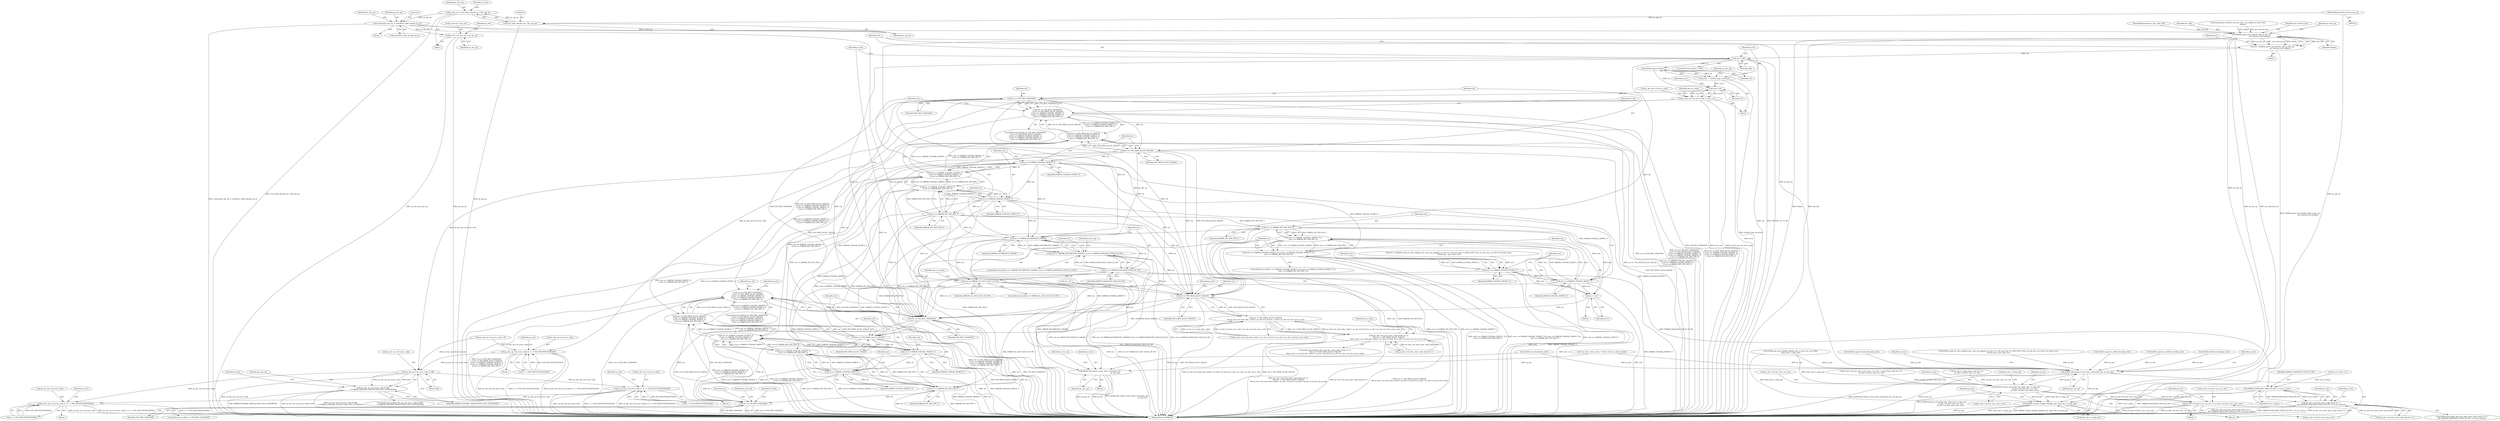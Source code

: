digraph "0_Android_33ef7de9ddc8ea7eb9cbc440d1cf89957a0c267b@API" {
"1000228" [label="(Call,memset(ps_dec_op, 0, sizeof(ivd_video_decode_op_t)))"];
"1000216" [label="(Call,ps_dec_op = (ivd_video_decode_op_t *)pv_api_op)"];
"1000218" [label="(Call,(ivd_video_decode_op_t *)pv_api_op)"];
"1000151" [label="(MethodParameterIn,void *pv_api_op)"];
"1000238" [label="(Call,ps_dec->pv_dec_out = ps_dec_op)"];
"1001256" [label="(Call,ih264d_fill_output_struct_from_context(ps_dec,\n                                                           ps_dec_op))"];
"1001297" [label="(Call,ih264d_parse_nal_unit(dec_hdl, ps_dec_op,\n                              pu1_bitstrm_buf, buflen))"];
"1001295" [label="(Call,ret = ih264d_parse_nal_unit(dec_hdl, ps_dec_op,\n                              pu1_bitstrm_buf, buflen))"];
"1001303" [label="(Call,ret != OK)"];
"1001310" [label="(Call,ih264d_map_error(ret))"];
"1001308" [label="(Call,error =  ih264d_map_error(ret))"];
"1001316" [label="(Call,error | ret)"];
"1001312" [label="(Call,ps_dec_op->u4_error_code = error | ret)"];
"1001242" [label="(Call,ps_dec_op->u4_error_code |= 1 << IVD_INSUFFICIENTDATA)"];
"1001749" [label="(Call,ps_dec_op->u4_error_code & 0xff)"];
"1001748" [label="(Call,(ps_dec_op->u4_error_code & 0xff)\n != ERROR_DYNAMIC_RESOLUTION_NOT_SUPPORTED)"];
"1001781" [label="(Call,ps_dec_op->u4_error_code |= (1 << IVD_INSUFFICIENTDATA))"];
"1001801" [label="(Call,ps_dec_op->u4_error_code |= (1 << IVD_INSUFFICIENTDATA))"];
"1001324" [label="(Call,ret == IVD_RES_CHANGED)"];
"1001323" [label="(Call,(ret == IVD_RES_CHANGED)\n || (ret == IVD_MEM_ALLOC_FAILED)\n || (ret == ERROR_UNAVAIL_PICBUF_T)\n || (ret == ERROR_UNAVAIL_MVBUF_T)\n || (ret == ERROR_INV_SPS_PPS_T))"];
"1001592" [label="(Call,(ret == IVD_RES_CHANGED)\n || (ret == IVD_MEM_ALLOC_FAILED)\n || (ret == ERROR_UNAVAIL_PICBUF_T)\n || (ret == ERROR_UNAVAIL_MVBUF_T)\n || (ret == ERROR_INV_SPS_PPS_T))"];
"1001328" [label="(Call,ret == IVD_MEM_ALLOC_FAILED)"];
"1001327" [label="(Call,(ret == IVD_MEM_ALLOC_FAILED)\n || (ret == ERROR_UNAVAIL_PICBUF_T)\n || (ret == ERROR_UNAVAIL_MVBUF_T)\n || (ret == ERROR_INV_SPS_PPS_T))"];
"1001596" [label="(Call,(ret == IVD_MEM_ALLOC_FAILED)\n || (ret == ERROR_UNAVAIL_PICBUF_T)\n || (ret == ERROR_UNAVAIL_MVBUF_T)\n || (ret == ERROR_INV_SPS_PPS_T))"];
"1001332" [label="(Call,ret == ERROR_UNAVAIL_PICBUF_T)"];
"1001331" [label="(Call,(ret == ERROR_UNAVAIL_PICBUF_T)\n || (ret == ERROR_UNAVAIL_MVBUF_T)\n || (ret == ERROR_INV_SPS_PPS_T))"];
"1001600" [label="(Call,(ret == ERROR_UNAVAIL_PICBUF_T)\n || (ret == ERROR_UNAVAIL_MVBUF_T)\n || (ret == ERROR_INV_SPS_PPS_T))"];
"1001336" [label="(Call,ret == ERROR_UNAVAIL_MVBUF_T)"];
"1001335" [label="(Call,(ret == ERROR_UNAVAIL_MVBUF_T)\n || (ret == ERROR_INV_SPS_PPS_T))"];
"1001604" [label="(Call,(ret == ERROR_UNAVAIL_MVBUF_T)\n || (ret == ERROR_INV_SPS_PPS_T))"];
"1001339" [label="(Call,ret == ERROR_INV_SPS_PPS_T)"];
"1001351" [label="(Call,ret == ERROR_INCOMPLETE_FRAME)"];
"1001350" [label="(Call,(ret == ERROR_INCOMPLETE_FRAME) || (ret == ERROR_DANGLING_FIELD_IN_PIC))"];
"1001354" [label="(Call,ret == ERROR_DANGLING_FIELD_IN_PIC)"];
"1001368" [label="(Call,ret == ERROR_IN_LAST_SLICE_OF_PIC)"];
"1001483" [label="(Call,ret != IVD_MEM_ALLOC_FAILED)"];
"1001482" [label="(Call,(ret != IVD_MEM_ALLOC_FAILED)\n && ps_dec->u2_total_mbs_coded < ps_dec->u2_frm_ht_in_mbs * ps_dec->u2_frm_wd_in_mbs)"];
"1001476" [label="(Call,(ps_dec->u4_slice_start_code_found == 1)\n && (ret != IVD_MEM_ALLOC_FAILED)\n && ps_dec->u2_total_mbs_coded < ps_dec->u2_frm_ht_in_mbs * ps_dec->u2_frm_wd_in_mbs)"];
"1001593" [label="(Call,ret == IVD_RES_CHANGED)"];
"1001597" [label="(Call,ret == IVD_MEM_ALLOC_FAILED)"];
"1001601" [label="(Call,ret == ERROR_UNAVAIL_PICBUF_T)"];
"1001605" [label="(Call,ret == ERROR_UNAVAIL_MVBUF_T)"];
"1001608" [label="(Call,ret == ERROR_INV_SPS_PPS_T)"];
"1001624" [label="(Call,ret == IVD_RES_CHANGED)"];
"1001854" [label="(Call,ERROR_DANGLING_FIELD_IN_PIC != i4_err_status)"];
"1001848" [label="(Call,(ps_dec->u4_slice_start_code_found == 1)\n && (ERROR_DANGLING_FIELD_IN_PIC != i4_err_status))"];
"1001584" [label="(Call,ret1 == ERROR_INV_SPS_PPS_T)"];
"1001580" [label="(Call,(ret1 == ERROR_UNAVAIL_MVBUF_T) ||\n (ret1 == ERROR_INV_SPS_PPS_T))"];
"1001576" [label="(Call,(ret1 == ERROR_UNAVAIL_PICBUF_T) || (ret1 == ERROR_UNAVAIL_MVBUF_T) ||\n (ret1 == ERROR_INV_SPS_PPS_T))"];
"1001588" [label="(Call,ret = ret1)"];
"1001581" [label="(Call,ret1 == ERROR_UNAVAIL_MVBUF_T)"];
"1001577" [label="(Call,ret1 == ERROR_UNAVAIL_PICBUF_T)"];
"1002069" [label="(Call,ih264d_fill_output_struct_from_context(ps_dec, ps_dec_op))"];
"1002100" [label="(Call,ih264d_format_convert(ps_dec, &(ps_dec->s_disp_op),\n                                  ps_dec->u4_fmt_conv_cur_row,\n                                  ps_dec->u4_fmt_conv_num_rows))"];
"1002112" [label="(Call,ps_dec->u4_fmt_conv_cur_row += ps_dec->u4_fmt_conv_num_rows)"];
"1002119" [label="(Call,ih264d_release_display_field(ps_dec, &(ps_dec->s_disp_op)))"];
"1001482" [label="(Call,(ret != IVD_MEM_ALLOC_FAILED)\n && ps_dec->u2_total_mbs_coded < ps_dec->u2_frm_ht_in_mbs * ps_dec->u2_frm_wd_in_mbs)"];
"1001488" [label="(Identifier,ps_dec)"];
"1001236" [label="(Block,)"];
"1001735" [label="(Call,ih264d_signal_decode_thread(ps_dec))"];
"1001602" [label="(Identifier,ret)"];
"1002075" [label="(Identifier,ps_dec)"];
"1000217" [label="(Identifier,ps_dec_op)"];
"1000149" [label="(MethodParameterIn,iv_obj_t *dec_hdl)"];
"1002087" [label="(Call,ps_dec->u4_fmt_conv_num_rows = ps_dec->s_disp_frame_info.u4_y_ht\n - ps_dec->u4_fmt_conv_cur_row)"];
"1002101" [label="(Identifier,ps_dec)"];
"1001626" [label="(Identifier,IVD_RES_CHANGED)"];
"1001579" [label="(Identifier,ERROR_UNAVAIL_PICBUF_T)"];
"1002189" [label="(MethodReturn,WORD32)"];
"1001483" [label="(Call,ret != IVD_MEM_ALLOC_FAILED)"];
"1001559" [label="(Call,ih264d_mark_err_slice_skip(ps_dec, num_mb_skipped, ps_dec->u1_nal_unit_type == IDR_SLICE_NAL, ps_dec->ps_cur_slice->u2_frame_num,\n &temp_poc, prev_slice_err))"];
"1001504" [label="(Identifier,ht_in_mbs)"];
"1001312" [label="(Call,ps_dec_op->u4_error_code = error | ret)"];
"1001584" [label="(Call,ret1 == ERROR_INV_SPS_PPS_T)"];
"1000228" [label="(Call,memset(ps_dec_op, 0, sizeof(ivd_video_decode_op_t)))"];
"1001331" [label="(Call,(ret == ERROR_UNAVAIL_PICBUF_T)\n || (ret == ERROR_UNAVAIL_MVBUF_T)\n || (ret == ERROR_INV_SPS_PPS_T))"];
"1001594" [label="(Identifier,ret)"];
"1001258" [label="(Identifier,ps_dec_op)"];
"1001326" [label="(Identifier,IVD_RES_CHANGED)"];
"1001353" [label="(Identifier,ERROR_INCOMPLETE_FRAME)"];
"1000154" [label="(Call,* ps_dec = (dec_struct_t *)(dec_hdl->pv_codec_handle))"];
"1000151" [label="(MethodParameterIn,void *pv_api_op)"];
"1001785" [label="(Call,1 << IVD_INSUFFICIENTDATA)"];
"1001578" [label="(Identifier,ret1)"];
"1001302" [label="(ControlStructure,if(ret != OK))"];
"1001313" [label="(Call,ps_dec_op->u4_error_code)"];
"1001596" [label="(Call,(ret == IVD_MEM_ALLOC_FAILED)\n || (ret == ERROR_UNAVAIL_PICBUF_T)\n || (ret == ERROR_UNAVAIL_MVBUF_T)\n || (ret == ERROR_INV_SPS_PPS_T))"];
"1001748" [label="(Call,(ps_dec_op->u4_error_code & 0xff)\n != ERROR_DYNAMIC_RESOLUTION_NOT_SUPPORTED)"];
"1002023" [label="(Identifier,ps_dec)"];
"1000897" [label="(Call,ih264d_init_decoder(ps_dec))"];
"1001324" [label="(Call,ret == IVD_RES_CHANGED)"];
"1001597" [label="(Call,ret == IVD_MEM_ALLOC_FAILED)"];
"1001585" [label="(Identifier,ret1)"];
"1001333" [label="(Identifier,ret)"];
"1001856" [label="(Identifier,i4_err_status)"];
"1001744" [label="(Call,ih264d_signal_bs_deblk_thread(ps_dec))"];
"1001792" [label="(Identifier,ps_dec)"];
"1001296" [label="(Identifier,ret)"];
"1001754" [label="(Identifier,ERROR_DYNAMIC_RESOLUTION_NOT_SUPPORTED)"];
"1001261" [label="(Identifier,ps_dec_op)"];
"1001322" [label="(ControlStructure,if((ret == IVD_RES_CHANGED)\n || (ret == IVD_MEM_ALLOC_FAILED)\n || (ret == ERROR_UNAVAIL_PICBUF_T)\n || (ret == ERROR_UNAVAIL_MVBUF_T)\n || (ret == ERROR_INV_SPS_PPS_T)))"];
"1001599" [label="(Identifier,IVD_MEM_ALLOC_FAILED)"];
"1001609" [label="(Identifier,ret)"];
"1001338" [label="(Identifier,ERROR_UNAVAIL_MVBUF_T)"];
"1002091" [label="(Call,ps_dec->s_disp_frame_info.u4_y_ht\n - ps_dec->u4_fmt_conv_cur_row)"];
"1001861" [label="(Identifier,ps_dec)"];
"1001255" [label="(Block,)"];
"1001577" [label="(Call,ret1 == ERROR_UNAVAIL_PICBUF_T)"];
"1002109" [label="(Call,ps_dec->u4_fmt_conv_num_rows)"];
"1002100" [label="(Call,ih264d_format_convert(ps_dec, &(ps_dec->s_disp_op),\n                                  ps_dec->u4_fmt_conv_cur_row,\n                                  ps_dec->u4_fmt_conv_num_rows))"];
"1001325" [label="(Identifier,ret)"];
"1001849" [label="(Call,ps_dec->u4_slice_start_code_found == 1)"];
"1001604" [label="(Call,(ret == ERROR_UNAVAIL_MVBUF_T)\n || (ret == ERROR_INV_SPS_PPS_T))"];
"1001373" [label="(Identifier,api_ret_value)"];
"1002069" [label="(Call,ih264d_fill_output_struct_from_context(ps_dec, ps_dec_op))"];
"1000238" [label="(Call,ps_dec->pv_dec_out = ps_dec_op)"];
"1001575" [label="(ControlStructure,if((ret1 == ERROR_UNAVAIL_PICBUF_T) || (ret1 == ERROR_UNAVAIL_MVBUF_T) ||\n (ret1 == ERROR_INV_SPS_PPS_T)))"];
"1002106" [label="(Call,ps_dec->u4_fmt_conv_cur_row)"];
"1002041" [label="(Call,ih264d_get_next_display_field(ps_dec, ps_dec->ps_out_buffer,\n &(ps_dec->s_disp_op)))"];
"1001301" [label="(Identifier,buflen)"];
"1001781" [label="(Call,ps_dec_op->u4_error_code |= (1 << IVD_INSUFFICIENTDATA))"];
"1000239" [label="(Call,ps_dec->pv_dec_out)"];
"1002071" [label="(Identifier,ps_dec_op)"];
"1001308" [label="(Call,error =  ih264d_map_error(ret))"];
"1001780" [label="(Block,)"];
"1001368" [label="(Call,ret == ERROR_IN_LAST_SLICE_OF_PIC)"];
"1001606" [label="(Identifier,ret)"];
"1000216" [label="(Call,ps_dec_op = (ivd_video_decode_op_t *)pv_api_op)"];
"1001340" [label="(Identifier,ret)"];
"1001298" [label="(Identifier,dec_hdl)"];
"1001624" [label="(Call,ret == IVD_RES_CHANGED)"];
"1001855" [label="(Identifier,ERROR_DANGLING_FIELD_IN_PIC)"];
"1000224" [label="(Identifier,u4_size)"];
"1001243" [label="(Call,ps_dec_op->u4_error_code)"];
"1001360" [label="(Identifier,ps_dec_op)"];
"1001314" [label="(Identifier,ps_dec_op)"];
"1001256" [label="(Call,ih264d_fill_output_struct_from_context(ps_dec,\n                                                           ps_dec_op))"];
"1001475" [label="(ControlStructure,if((ps_dec->u4_slice_start_code_found == 1)\n && (ret != IVD_MEM_ALLOC_FAILED)\n && ps_dec->u2_total_mbs_coded < ps_dec->u2_frm_ht_in_mbs * ps_dec->u2_frm_wd_in_mbs))"];
"1001323" [label="(Call,(ret == IVD_RES_CHANGED)\n || (ret == IVD_MEM_ALLOC_FAILED)\n || (ret == ERROR_UNAVAIL_PICBUF_T)\n || (ret == ERROR_UNAVAIL_MVBUF_T)\n || (ret == ERROR_INV_SPS_PPS_T))"];
"1001352" [label="(Identifier,ret)"];
"1001242" [label="(Call,ps_dec_op->u4_error_code |= 1 << IVD_INSUFFICIENTDATA)"];
"1001345" [label="(Identifier,ps_dec)"];
"1001354" [label="(Call,ret == ERROR_DANGLING_FIELD_IN_PIC)"];
"1001328" [label="(Call,ret == IVD_MEM_ALLOC_FAILED)"];
"1001208" [label="(Call,memcpy(pu1_bitstrm_buf, pu1_buf + u4_length_of_start_code,\n                   buflen))"];
"1000477" [label="(Call,ps_dec_op->u4_error_code = 0)"];
"1001747" [label="(ControlStructure,if((ps_dec_op->u4_error_code & 0xff)\n != ERROR_DYNAMIC_RESOLUTION_NOT_SUPPORTED))"];
"1001854" [label="(Call,ERROR_DANGLING_FIELD_IN_PIC != i4_err_status)"];
"1001623" [label="(ControlStructure,if(ret == IVD_RES_CHANGED))"];
"1001310" [label="(Call,ih264d_map_error(ret))"];
"1001753" [label="(Literal,0xff)"];
"1001334" [label="(Identifier,ERROR_UNAVAIL_PICBUF_T)"];
"1000242" [label="(Identifier,ps_dec_op)"];
"1001316" [label="(Call,error | ret)"];
"1002029" [label="(Block,)"];
"1002027" [label="(Call,ih264d_signal_bs_deblk_thread(ps_dec))"];
"1000230" [label="(Literal,0)"];
"1001335" [label="(Call,(ret == ERROR_UNAVAIL_MVBUF_T)\n || (ret == ERROR_INV_SPS_PPS_T))"];
"1001350" [label="(Call,(ret == ERROR_INCOMPLETE_FRAME) || (ret == ERROR_DANGLING_FIELD_IN_PIC))"];
"1001303" [label="(Call,ret != OK)"];
"1001297" [label="(Call,ih264d_parse_nal_unit(dec_hdl, ps_dec_op,\n                              pu1_bitstrm_buf, buflen))"];
"1001300" [label="(Identifier,pu1_bitstrm_buf)"];
"1000246" [label="(Identifier,ps_dec)"];
"1001847" [label="(ControlStructure,if((ps_dec->u4_slice_start_code_found == 1)\n && (ERROR_DANGLING_FIELD_IN_PIC != i4_err_status)))"];
"1001600" [label="(Call,(ret == ERROR_UNAVAIL_PICBUF_T)\n || (ret == ERROR_UNAVAIL_MVBUF_T)\n || (ret == ERROR_INV_SPS_PPS_T))"];
"1001370" [label="(Identifier,ERROR_IN_LAST_SLICE_OF_PIC)"];
"1001610" [label="(Identifier,ERROR_INV_SPS_PPS_T)"];
"1001625" [label="(Identifier,ret)"];
"1001605" [label="(Call,ret == ERROR_UNAVAIL_MVBUF_T)"];
"1001607" [label="(Identifier,ERROR_UNAVAIL_MVBUF_T)"];
"1001782" [label="(Call,ps_dec_op->u4_error_code)"];
"1002119" [label="(Call,ih264d_release_display_field(ps_dec, &(ps_dec->s_disp_op)))"];
"1002116" [label="(Call,ps_dec->u4_fmt_conv_num_rows)"];
"1001630" [label="(Identifier,ps_dec_op)"];
"1000218" [label="(Call,(ivd_video_decode_op_t *)pv_api_op)"];
"1001805" [label="(Call,1 << IVD_INSUFFICIENTDATA)"];
"1001329" [label="(Identifier,ret)"];
"1001591" [label="(ControlStructure,if((ret == IVD_RES_CHANGED)\n || (ret == IVD_MEM_ALLOC_FAILED)\n || (ret == ERROR_UNAVAIL_PICBUF_T)\n || (ret == ERROR_UNAVAIL_MVBUF_T)\n || (ret == ERROR_INV_SPS_PPS_T)))"];
"1000189" [label="(Call,ret = 0)"];
"1001777" [label="(Identifier,ps_dec)"];
"1001476" [label="(Call,(ps_dec->u4_slice_start_code_found == 1)\n && (ret != IVD_MEM_ALLOC_FAILED)\n && ps_dec->u2_total_mbs_coded < ps_dec->u2_frm_ht_in_mbs * ps_dec->u2_frm_wd_in_mbs)"];
"1001356" [label="(Identifier,ERROR_DANGLING_FIELD_IN_PIC)"];
"1001367" [label="(ControlStructure,if(ret == ERROR_IN_LAST_SLICE_OF_PIC))"];
"1001318" [label="(Identifier,ret)"];
"1001802" [label="(Call,ps_dec_op->u4_error_code)"];
"1000221" [label="(Block,)"];
"1001580" [label="(Call,(ret1 == ERROR_UNAVAIL_MVBUF_T) ||\n (ret1 == ERROR_INV_SPS_PPS_T))"];
"1001583" [label="(Identifier,ERROR_UNAVAIL_MVBUF_T)"];
"1001378" [label="(Identifier,ps_dec)"];
"1001608" [label="(Call,ret == ERROR_INV_SPS_PPS_T)"];
"1001593" [label="(Call,ret == IVD_RES_CHANGED)"];
"1000162" [label="(Call,i4_err_status = 0)"];
"1001306" [label="(Block,)"];
"1000231" [label="(Call,sizeof(ivd_video_decode_op_t))"];
"1001330" [label="(Identifier,IVD_MEM_ALLOC_FAILED)"];
"1001595" [label="(Identifier,IVD_RES_CHANGED)"];
"1001603" [label="(Identifier,ERROR_UNAVAIL_PICBUF_T)"];
"1001588" [label="(Call,ret = ret1)"];
"1001905" [label="(Call,ih264d_deblock_display(ps_dec))"];
"1001637" [label="(Identifier,ps_dec)"];
"1002121" [label="(Call,&(ps_dec->s_disp_op))"];
"1001339" [label="(Call,ret == ERROR_INV_SPS_PPS_T)"];
"1001582" [label="(Identifier,ret1)"];
"1001309" [label="(Identifier,error)"];
"1001810" [label="(Identifier,ps_dec)"];
"1001557" [label="(Call,ret1 = ih264d_mark_err_slice_skip(ps_dec, num_mb_skipped, ps_dec->u1_nal_unit_type == IDR_SLICE_NAL, ps_dec->ps_cur_slice->u2_frame_num,\n &temp_poc, prev_slice_err))"];
"1000235" [label="(Identifier,ps_dec_op)"];
"1001486" [label="(Call,ps_dec->u2_total_mbs_coded < ps_dec->u2_frm_ht_in_mbs * ps_dec->u2_frm_wd_in_mbs)"];
"1001351" [label="(Call,ret == ERROR_INCOMPLETE_FRAME)"];
"1001477" [label="(Call,ps_dec->u4_slice_start_code_found == 1)"];
"1000229" [label="(Identifier,ps_dec_op)"];
"1001252" [label="(Identifier,ps_dec)"];
"1001586" [label="(Identifier,ERROR_INV_SPS_PPS_T)"];
"1002129" [label="(Identifier,ps_dec)"];
"1001337" [label="(Identifier,ret)"];
"1001332" [label="(Call,ret == ERROR_UNAVAIL_PICBUF_T)"];
"1001801" [label="(Call,ps_dec_op->u4_error_code |= (1 << IVD_INSUFFICIENTDATA))"];
"1000977" [label="(Block,)"];
"1001311" [label="(Identifier,ret)"];
"1001634" [label="(Identifier,IV_FAIL)"];
"1001581" [label="(Call,ret1 == ERROR_UNAVAIL_MVBUF_T)"];
"1001327" [label="(Call,(ret == IVD_MEM_ALLOC_FAILED)\n || (ret == ERROR_UNAVAIL_PICBUF_T)\n || (ret == ERROR_UNAVAIL_MVBUF_T)\n || (ret == ERROR_INV_SPS_PPS_T))"];
"1001598" [label="(Identifier,ret)"];
"1001304" [label="(Identifier,ret)"];
"1001484" [label="(Identifier,ret)"];
"1001320" [label="(Identifier,api_ret_value)"];
"1001246" [label="(Call,1 << IVD_INSUFFICIENTDATA)"];
"1000220" [label="(Identifier,pv_api_op)"];
"1001590" [label="(Identifier,ret1)"];
"1001355" [label="(Identifier,ret)"];
"1000152" [label="(Block,)"];
"1001613" [label="(Identifier,ps_dec)"];
"1001349" [label="(ControlStructure,if((ret == ERROR_INCOMPLETE_FRAME) || (ret == ERROR_DANGLING_FIELD_IN_PIC)))"];
"1001299" [label="(Identifier,ps_dec_op)"];
"1001369" [label="(Identifier,ret)"];
"1001485" [label="(Identifier,IVD_MEM_ALLOC_FAILED)"];
"1002120" [label="(Identifier,ps_dec)"];
"1001589" [label="(Identifier,ret)"];
"1001587" [label="(Block,)"];
"1001341" [label="(Identifier,ERROR_INV_SPS_PPS_T)"];
"1002102" [label="(Call,&(ps_dec->s_disp_op))"];
"1001317" [label="(Identifier,error)"];
"1001336" [label="(Call,ret == ERROR_UNAVAIL_MVBUF_T)"];
"1002070" [label="(Identifier,ps_dec)"];
"1001800" [label="(Block,)"];
"1001749" [label="(Call,ps_dec_op->u4_error_code & 0xff)"];
"1001601" [label="(Call,ret == ERROR_UNAVAIL_PICBUF_T)"];
"1001576" [label="(Call,(ret1 == ERROR_UNAVAIL_PICBUF_T) || (ret1 == ERROR_UNAVAIL_MVBUF_T) ||\n (ret1 == ERROR_INV_SPS_PPS_T))"];
"1002086" [label="(Block,)"];
"1001758" [label="(Identifier,ps_dec_op)"];
"1002113" [label="(Call,ps_dec->u4_fmt_conv_cur_row)"];
"1001295" [label="(Call,ret = ih264d_parse_nal_unit(dec_hdl, ps_dec_op,\n                              pu1_bitstrm_buf, buflen))"];
"1001750" [label="(Call,ps_dec_op->u4_error_code)"];
"1002112" [label="(Call,ps_dec->u4_fmt_conv_cur_row += ps_dec->u4_fmt_conv_num_rows)"];
"1001848" [label="(Call,(ps_dec->u4_slice_start_code_found == 1)\n && (ERROR_DANGLING_FIELD_IN_PIC != i4_err_status))"];
"1001592" [label="(Call,(ret == IVD_RES_CHANGED)\n || (ret == IVD_MEM_ALLOC_FAILED)\n || (ret == ERROR_UNAVAIL_PICBUF_T)\n || (ret == ERROR_UNAVAIL_MVBUF_T)\n || (ret == ERROR_INV_SPS_PPS_T))"];
"1001257" [label="(Identifier,ps_dec)"];
"1001305" [label="(Identifier,OK)"];
"1002114" [label="(Identifier,ps_dec)"];
"1000228" -> "1000221"  [label="AST: "];
"1000228" -> "1000231"  [label="CFG: "];
"1000229" -> "1000228"  [label="AST: "];
"1000230" -> "1000228"  [label="AST: "];
"1000231" -> "1000228"  [label="AST: "];
"1000235" -> "1000228"  [label="CFG: "];
"1000228" -> "1002189"  [label="DDG: memset(ps_dec_op, 0, sizeof(ivd_video_decode_op_t))"];
"1000216" -> "1000228"  [label="DDG: ps_dec_op"];
"1000228" -> "1000238"  [label="DDG: ps_dec_op"];
"1000228" -> "1001256"  [label="DDG: ps_dec_op"];
"1000228" -> "1001297"  [label="DDG: ps_dec_op"];
"1000228" -> "1002069"  [label="DDG: ps_dec_op"];
"1000216" -> "1000152"  [label="AST: "];
"1000216" -> "1000218"  [label="CFG: "];
"1000217" -> "1000216"  [label="AST: "];
"1000218" -> "1000216"  [label="AST: "];
"1000224" -> "1000216"  [label="CFG: "];
"1000216" -> "1002189"  [label="DDG: (ivd_video_decode_op_t *)pv_api_op"];
"1000218" -> "1000216"  [label="DDG: pv_api_op"];
"1000218" -> "1000220"  [label="CFG: "];
"1000219" -> "1000218"  [label="AST: "];
"1000220" -> "1000218"  [label="AST: "];
"1000218" -> "1002189"  [label="DDG: pv_api_op"];
"1000151" -> "1000218"  [label="DDG: pv_api_op"];
"1000151" -> "1000148"  [label="AST: "];
"1000151" -> "1002189"  [label="DDG: pv_api_op"];
"1000238" -> "1000152"  [label="AST: "];
"1000238" -> "1000242"  [label="CFG: "];
"1000239" -> "1000238"  [label="AST: "];
"1000242" -> "1000238"  [label="AST: "];
"1000246" -> "1000238"  [label="CFG: "];
"1000238" -> "1002189"  [label="DDG: ps_dec->pv_dec_out"];
"1000238" -> "1002189"  [label="DDG: ps_dec_op"];
"1001256" -> "1001255"  [label="AST: "];
"1001256" -> "1001258"  [label="CFG: "];
"1001257" -> "1001256"  [label="AST: "];
"1001258" -> "1001256"  [label="AST: "];
"1001261" -> "1001256"  [label="CFG: "];
"1001256" -> "1002189"  [label="DDG: ps_dec_op"];
"1001256" -> "1002189"  [label="DDG: ps_dec"];
"1001256" -> "1002189"  [label="DDG: ih264d_fill_output_struct_from_context(ps_dec,\n                                                           ps_dec_op)"];
"1000154" -> "1001256"  [label="DDG: ps_dec"];
"1000897" -> "1001256"  [label="DDG: ps_dec"];
"1001297" -> "1001256"  [label="DDG: ps_dec_op"];
"1001297" -> "1001295"  [label="AST: "];
"1001297" -> "1001301"  [label="CFG: "];
"1001298" -> "1001297"  [label="AST: "];
"1001299" -> "1001297"  [label="AST: "];
"1001300" -> "1001297"  [label="AST: "];
"1001301" -> "1001297"  [label="AST: "];
"1001295" -> "1001297"  [label="CFG: "];
"1001297" -> "1002189"  [label="DDG: ps_dec_op"];
"1001297" -> "1002189"  [label="DDG: pu1_bitstrm_buf"];
"1001297" -> "1002189"  [label="DDG: buflen"];
"1001297" -> "1002189"  [label="DDG: dec_hdl"];
"1001297" -> "1001295"  [label="DDG: dec_hdl"];
"1001297" -> "1001295"  [label="DDG: ps_dec_op"];
"1001297" -> "1001295"  [label="DDG: pu1_bitstrm_buf"];
"1001297" -> "1001295"  [label="DDG: buflen"];
"1000149" -> "1001297"  [label="DDG: dec_hdl"];
"1001208" -> "1001297"  [label="DDG: pu1_bitstrm_buf"];
"1001208" -> "1001297"  [label="DDG: buflen"];
"1001297" -> "1002069"  [label="DDG: ps_dec_op"];
"1001295" -> "1000977"  [label="AST: "];
"1001296" -> "1001295"  [label="AST: "];
"1001304" -> "1001295"  [label="CFG: "];
"1001295" -> "1002189"  [label="DDG: ih264d_parse_nal_unit(dec_hdl, ps_dec_op,\n                              pu1_bitstrm_buf, buflen)"];
"1001295" -> "1001303"  [label="DDG: ret"];
"1001303" -> "1001302"  [label="AST: "];
"1001303" -> "1001305"  [label="CFG: "];
"1001304" -> "1001303"  [label="AST: "];
"1001305" -> "1001303"  [label="AST: "];
"1001309" -> "1001303"  [label="CFG: "];
"1001378" -> "1001303"  [label="CFG: "];
"1001303" -> "1002189"  [label="DDG: ret"];
"1001303" -> "1002189"  [label="DDG: OK"];
"1001303" -> "1002189"  [label="DDG: ret != OK"];
"1001303" -> "1001310"  [label="DDG: ret"];
"1001303" -> "1001483"  [label="DDG: ret"];
"1001303" -> "1001593"  [label="DDG: ret"];
"1001310" -> "1001308"  [label="AST: "];
"1001310" -> "1001311"  [label="CFG: "];
"1001311" -> "1001310"  [label="AST: "];
"1001308" -> "1001310"  [label="CFG: "];
"1001310" -> "1001308"  [label="DDG: ret"];
"1001310" -> "1001316"  [label="DDG: ret"];
"1001308" -> "1001306"  [label="AST: "];
"1001309" -> "1001308"  [label="AST: "];
"1001314" -> "1001308"  [label="CFG: "];
"1001308" -> "1002189"  [label="DDG: ih264d_map_error(ret)"];
"1001308" -> "1001316"  [label="DDG: error"];
"1001316" -> "1001312"  [label="AST: "];
"1001316" -> "1001318"  [label="CFG: "];
"1001317" -> "1001316"  [label="AST: "];
"1001318" -> "1001316"  [label="AST: "];
"1001312" -> "1001316"  [label="CFG: "];
"1001316" -> "1002189"  [label="DDG: error"];
"1001316" -> "1001312"  [label="DDG: error"];
"1001316" -> "1001312"  [label="DDG: ret"];
"1001316" -> "1001324"  [label="DDG: ret"];
"1001312" -> "1001306"  [label="AST: "];
"1001313" -> "1001312"  [label="AST: "];
"1001320" -> "1001312"  [label="CFG: "];
"1001312" -> "1002189"  [label="DDG: ps_dec_op->u4_error_code"];
"1001312" -> "1002189"  [label="DDG: error | ret"];
"1001312" -> "1001242"  [label="DDG: ps_dec_op->u4_error_code"];
"1001312" -> "1001749"  [label="DDG: ps_dec_op->u4_error_code"];
"1001242" -> "1001236"  [label="AST: "];
"1001242" -> "1001246"  [label="CFG: "];
"1001243" -> "1001242"  [label="AST: "];
"1001246" -> "1001242"  [label="AST: "];
"1001252" -> "1001242"  [label="CFG: "];
"1001242" -> "1002189"  [label="DDG: ps_dec_op->u4_error_code"];
"1001242" -> "1002189"  [label="DDG: 1 << IVD_INSUFFICIENTDATA"];
"1001242" -> "1002189"  [label="DDG: ps_dec_op->u4_error_code |= 1 << IVD_INSUFFICIENTDATA"];
"1000477" -> "1001242"  [label="DDG: ps_dec_op->u4_error_code"];
"1001246" -> "1001242"  [label="DDG: 1"];
"1001246" -> "1001242"  [label="DDG: IVD_INSUFFICIENTDATA"];
"1001242" -> "1001749"  [label="DDG: ps_dec_op->u4_error_code"];
"1001749" -> "1001748"  [label="AST: "];
"1001749" -> "1001753"  [label="CFG: "];
"1001750" -> "1001749"  [label="AST: "];
"1001753" -> "1001749"  [label="AST: "];
"1001754" -> "1001749"  [label="CFG: "];
"1001749" -> "1002189"  [label="DDG: ps_dec_op->u4_error_code"];
"1001749" -> "1001748"  [label="DDG: ps_dec_op->u4_error_code"];
"1001749" -> "1001748"  [label="DDG: 0xff"];
"1000477" -> "1001749"  [label="DDG: ps_dec_op->u4_error_code"];
"1001749" -> "1001781"  [label="DDG: ps_dec_op->u4_error_code"];
"1001749" -> "1001801"  [label="DDG: ps_dec_op->u4_error_code"];
"1001748" -> "1001747"  [label="AST: "];
"1001748" -> "1001754"  [label="CFG: "];
"1001754" -> "1001748"  [label="AST: "];
"1001758" -> "1001748"  [label="CFG: "];
"1001777" -> "1001748"  [label="CFG: "];
"1001748" -> "1002189"  [label="DDG: (ps_dec_op->u4_error_code & 0xff)\n != ERROR_DYNAMIC_RESOLUTION_NOT_SUPPORTED"];
"1001748" -> "1002189"  [label="DDG: ERROR_DYNAMIC_RESOLUTION_NOT_SUPPORTED"];
"1001748" -> "1002189"  [label="DDG: ps_dec_op->u4_error_code & 0xff"];
"1001781" -> "1001780"  [label="AST: "];
"1001781" -> "1001785"  [label="CFG: "];
"1001782" -> "1001781"  [label="AST: "];
"1001785" -> "1001781"  [label="AST: "];
"1001792" -> "1001781"  [label="CFG: "];
"1001781" -> "1002189"  [label="DDG: ps_dec_op->u4_error_code"];
"1001781" -> "1002189"  [label="DDG: 1 << IVD_INSUFFICIENTDATA"];
"1001781" -> "1002189"  [label="DDG: ps_dec_op->u4_error_code |= (1 << IVD_INSUFFICIENTDATA)"];
"1001785" -> "1001781"  [label="DDG: 1"];
"1001785" -> "1001781"  [label="DDG: IVD_INSUFFICIENTDATA"];
"1001781" -> "1001801"  [label="DDG: ps_dec_op->u4_error_code"];
"1001801" -> "1001800"  [label="AST: "];
"1001801" -> "1001805"  [label="CFG: "];
"1001802" -> "1001801"  [label="AST: "];
"1001805" -> "1001801"  [label="AST: "];
"1001810" -> "1001801"  [label="CFG: "];
"1001801" -> "1002189"  [label="DDG: ps_dec_op->u4_error_code |= (1 << IVD_INSUFFICIENTDATA)"];
"1001801" -> "1002189"  [label="DDG: 1 << IVD_INSUFFICIENTDATA"];
"1001801" -> "1002189"  [label="DDG: ps_dec_op->u4_error_code"];
"1001805" -> "1001801"  [label="DDG: 1"];
"1001805" -> "1001801"  [label="DDG: IVD_INSUFFICIENTDATA"];
"1001324" -> "1001323"  [label="AST: "];
"1001324" -> "1001326"  [label="CFG: "];
"1001325" -> "1001324"  [label="AST: "];
"1001326" -> "1001324"  [label="AST: "];
"1001329" -> "1001324"  [label="CFG: "];
"1001323" -> "1001324"  [label="CFG: "];
"1001324" -> "1002189"  [label="DDG: IVD_RES_CHANGED"];
"1001324" -> "1001323"  [label="DDG: ret"];
"1001324" -> "1001323"  [label="DDG: IVD_RES_CHANGED"];
"1001324" -> "1001328"  [label="DDG: ret"];
"1001324" -> "1001351"  [label="DDG: ret"];
"1001324" -> "1001483"  [label="DDG: ret"];
"1001324" -> "1001593"  [label="DDG: ret"];
"1001324" -> "1001593"  [label="DDG: IVD_RES_CHANGED"];
"1001323" -> "1001322"  [label="AST: "];
"1001323" -> "1001327"  [label="CFG: "];
"1001327" -> "1001323"  [label="AST: "];
"1001345" -> "1001323"  [label="CFG: "];
"1001352" -> "1001323"  [label="CFG: "];
"1001323" -> "1002189"  [label="DDG: ret == IVD_RES_CHANGED"];
"1001323" -> "1002189"  [label="DDG: (ret == IVD_RES_CHANGED)\n || (ret == IVD_MEM_ALLOC_FAILED)\n || (ret == ERROR_UNAVAIL_PICBUF_T)\n || (ret == ERROR_UNAVAIL_MVBUF_T)\n || (ret == ERROR_INV_SPS_PPS_T)"];
"1001323" -> "1002189"  [label="DDG: (ret == IVD_MEM_ALLOC_FAILED)\n || (ret == ERROR_UNAVAIL_PICBUF_T)\n || (ret == ERROR_UNAVAIL_MVBUF_T)\n || (ret == ERROR_INV_SPS_PPS_T)"];
"1001327" -> "1001323"  [label="DDG: ret == IVD_MEM_ALLOC_FAILED"];
"1001327" -> "1001323"  [label="DDG: (ret == ERROR_UNAVAIL_PICBUF_T)\n || (ret == ERROR_UNAVAIL_MVBUF_T)\n || (ret == ERROR_INV_SPS_PPS_T)"];
"1001323" -> "1001592"  [label="DDG: (ret == IVD_MEM_ALLOC_FAILED)\n || (ret == ERROR_UNAVAIL_PICBUF_T)\n || (ret == ERROR_UNAVAIL_MVBUF_T)\n || (ret == ERROR_INV_SPS_PPS_T)"];
"1001592" -> "1001591"  [label="AST: "];
"1001592" -> "1001593"  [label="CFG: "];
"1001592" -> "1001596"  [label="CFG: "];
"1001593" -> "1001592"  [label="AST: "];
"1001596" -> "1001592"  [label="AST: "];
"1001613" -> "1001592"  [label="CFG: "];
"1001637" -> "1001592"  [label="CFG: "];
"1001592" -> "1002189"  [label="DDG: ret == IVD_RES_CHANGED"];
"1001592" -> "1002189"  [label="DDG: (ret == IVD_MEM_ALLOC_FAILED)\n || (ret == ERROR_UNAVAIL_PICBUF_T)\n || (ret == ERROR_UNAVAIL_MVBUF_T)\n || (ret == ERROR_INV_SPS_PPS_T)"];
"1001592" -> "1002189"  [label="DDG: (ret == IVD_RES_CHANGED)\n || (ret == IVD_MEM_ALLOC_FAILED)\n || (ret == ERROR_UNAVAIL_PICBUF_T)\n || (ret == ERROR_UNAVAIL_MVBUF_T)\n || (ret == ERROR_INV_SPS_PPS_T)"];
"1001593" -> "1001592"  [label="DDG: ret"];
"1001593" -> "1001592"  [label="DDG: IVD_RES_CHANGED"];
"1001596" -> "1001592"  [label="DDG: ret == IVD_MEM_ALLOC_FAILED"];
"1001596" -> "1001592"  [label="DDG: (ret == ERROR_UNAVAIL_PICBUF_T)\n || (ret == ERROR_UNAVAIL_MVBUF_T)\n || (ret == ERROR_INV_SPS_PPS_T)"];
"1001328" -> "1001327"  [label="AST: "];
"1001328" -> "1001330"  [label="CFG: "];
"1001329" -> "1001328"  [label="AST: "];
"1001330" -> "1001328"  [label="AST: "];
"1001333" -> "1001328"  [label="CFG: "];
"1001327" -> "1001328"  [label="CFG: "];
"1001328" -> "1002189"  [label="DDG: IVD_MEM_ALLOC_FAILED"];
"1001328" -> "1001327"  [label="DDG: ret"];
"1001328" -> "1001327"  [label="DDG: IVD_MEM_ALLOC_FAILED"];
"1001328" -> "1001332"  [label="DDG: ret"];
"1001328" -> "1001351"  [label="DDG: ret"];
"1001328" -> "1001483"  [label="DDG: ret"];
"1001328" -> "1001483"  [label="DDG: IVD_MEM_ALLOC_FAILED"];
"1001328" -> "1001593"  [label="DDG: ret"];
"1001328" -> "1001597"  [label="DDG: IVD_MEM_ALLOC_FAILED"];
"1001327" -> "1001331"  [label="CFG: "];
"1001331" -> "1001327"  [label="AST: "];
"1001327" -> "1002189"  [label="DDG: ret == IVD_MEM_ALLOC_FAILED"];
"1001327" -> "1002189"  [label="DDG: (ret == ERROR_UNAVAIL_PICBUF_T)\n || (ret == ERROR_UNAVAIL_MVBUF_T)\n || (ret == ERROR_INV_SPS_PPS_T)"];
"1001331" -> "1001327"  [label="DDG: ret == ERROR_UNAVAIL_PICBUF_T"];
"1001331" -> "1001327"  [label="DDG: (ret == ERROR_UNAVAIL_MVBUF_T)\n || (ret == ERROR_INV_SPS_PPS_T)"];
"1001327" -> "1001596"  [label="DDG: (ret == ERROR_UNAVAIL_PICBUF_T)\n || (ret == ERROR_UNAVAIL_MVBUF_T)\n || (ret == ERROR_INV_SPS_PPS_T)"];
"1001596" -> "1001597"  [label="CFG: "];
"1001596" -> "1001600"  [label="CFG: "];
"1001597" -> "1001596"  [label="AST: "];
"1001600" -> "1001596"  [label="AST: "];
"1001596" -> "1002189"  [label="DDG: (ret == ERROR_UNAVAIL_PICBUF_T)\n || (ret == ERROR_UNAVAIL_MVBUF_T)\n || (ret == ERROR_INV_SPS_PPS_T)"];
"1001596" -> "1002189"  [label="DDG: ret == IVD_MEM_ALLOC_FAILED"];
"1001597" -> "1001596"  [label="DDG: ret"];
"1001597" -> "1001596"  [label="DDG: IVD_MEM_ALLOC_FAILED"];
"1001600" -> "1001596"  [label="DDG: ret == ERROR_UNAVAIL_PICBUF_T"];
"1001600" -> "1001596"  [label="DDG: (ret == ERROR_UNAVAIL_MVBUF_T)\n || (ret == ERROR_INV_SPS_PPS_T)"];
"1001332" -> "1001331"  [label="AST: "];
"1001332" -> "1001334"  [label="CFG: "];
"1001333" -> "1001332"  [label="AST: "];
"1001334" -> "1001332"  [label="AST: "];
"1001337" -> "1001332"  [label="CFG: "];
"1001331" -> "1001332"  [label="CFG: "];
"1001332" -> "1002189"  [label="DDG: ERROR_UNAVAIL_PICBUF_T"];
"1001332" -> "1001331"  [label="DDG: ret"];
"1001332" -> "1001331"  [label="DDG: ERROR_UNAVAIL_PICBUF_T"];
"1001332" -> "1001336"  [label="DDG: ret"];
"1001332" -> "1001351"  [label="DDG: ret"];
"1001332" -> "1001483"  [label="DDG: ret"];
"1001332" -> "1001577"  [label="DDG: ERROR_UNAVAIL_PICBUF_T"];
"1001332" -> "1001593"  [label="DDG: ret"];
"1001332" -> "1001601"  [label="DDG: ERROR_UNAVAIL_PICBUF_T"];
"1001331" -> "1001335"  [label="CFG: "];
"1001335" -> "1001331"  [label="AST: "];
"1001331" -> "1002189"  [label="DDG: ret == ERROR_UNAVAIL_PICBUF_T"];
"1001331" -> "1002189"  [label="DDG: (ret == ERROR_UNAVAIL_MVBUF_T)\n || (ret == ERROR_INV_SPS_PPS_T)"];
"1001335" -> "1001331"  [label="DDG: ret == ERROR_UNAVAIL_MVBUF_T"];
"1001335" -> "1001331"  [label="DDG: ret == ERROR_INV_SPS_PPS_T"];
"1001331" -> "1001600"  [label="DDG: (ret == ERROR_UNAVAIL_MVBUF_T)\n || (ret == ERROR_INV_SPS_PPS_T)"];
"1001600" -> "1001601"  [label="CFG: "];
"1001600" -> "1001604"  [label="CFG: "];
"1001601" -> "1001600"  [label="AST: "];
"1001604" -> "1001600"  [label="AST: "];
"1001600" -> "1002189"  [label="DDG: (ret == ERROR_UNAVAIL_MVBUF_T)\n || (ret == ERROR_INV_SPS_PPS_T)"];
"1001600" -> "1002189"  [label="DDG: ret == ERROR_UNAVAIL_PICBUF_T"];
"1001601" -> "1001600"  [label="DDG: ret"];
"1001601" -> "1001600"  [label="DDG: ERROR_UNAVAIL_PICBUF_T"];
"1001604" -> "1001600"  [label="DDG: ret == ERROR_UNAVAIL_MVBUF_T"];
"1001604" -> "1001600"  [label="DDG: ret == ERROR_INV_SPS_PPS_T"];
"1001336" -> "1001335"  [label="AST: "];
"1001336" -> "1001338"  [label="CFG: "];
"1001337" -> "1001336"  [label="AST: "];
"1001338" -> "1001336"  [label="AST: "];
"1001340" -> "1001336"  [label="CFG: "];
"1001335" -> "1001336"  [label="CFG: "];
"1001336" -> "1002189"  [label="DDG: ERROR_UNAVAIL_MVBUF_T"];
"1001336" -> "1001335"  [label="DDG: ret"];
"1001336" -> "1001335"  [label="DDG: ERROR_UNAVAIL_MVBUF_T"];
"1001336" -> "1001339"  [label="DDG: ret"];
"1001336" -> "1001351"  [label="DDG: ret"];
"1001336" -> "1001483"  [label="DDG: ret"];
"1001336" -> "1001581"  [label="DDG: ERROR_UNAVAIL_MVBUF_T"];
"1001336" -> "1001593"  [label="DDG: ret"];
"1001336" -> "1001605"  [label="DDG: ERROR_UNAVAIL_MVBUF_T"];
"1001335" -> "1001339"  [label="CFG: "];
"1001339" -> "1001335"  [label="AST: "];
"1001335" -> "1002189"  [label="DDG: ret == ERROR_UNAVAIL_MVBUF_T"];
"1001335" -> "1002189"  [label="DDG: ret == ERROR_INV_SPS_PPS_T"];
"1001339" -> "1001335"  [label="DDG: ret"];
"1001339" -> "1001335"  [label="DDG: ERROR_INV_SPS_PPS_T"];
"1001335" -> "1001604"  [label="DDG: ret == ERROR_INV_SPS_PPS_T"];
"1001604" -> "1001605"  [label="CFG: "];
"1001604" -> "1001608"  [label="CFG: "];
"1001605" -> "1001604"  [label="AST: "];
"1001608" -> "1001604"  [label="AST: "];
"1001604" -> "1002189"  [label="DDG: ret == ERROR_UNAVAIL_MVBUF_T"];
"1001604" -> "1002189"  [label="DDG: ret == ERROR_INV_SPS_PPS_T"];
"1001605" -> "1001604"  [label="DDG: ret"];
"1001605" -> "1001604"  [label="DDG: ERROR_UNAVAIL_MVBUF_T"];
"1001608" -> "1001604"  [label="DDG: ret"];
"1001608" -> "1001604"  [label="DDG: ERROR_INV_SPS_PPS_T"];
"1001339" -> "1001341"  [label="CFG: "];
"1001340" -> "1001339"  [label="AST: "];
"1001341" -> "1001339"  [label="AST: "];
"1001339" -> "1002189"  [label="DDG: ERROR_INV_SPS_PPS_T"];
"1001339" -> "1001351"  [label="DDG: ret"];
"1001339" -> "1001483"  [label="DDG: ret"];
"1001339" -> "1001584"  [label="DDG: ERROR_INV_SPS_PPS_T"];
"1001339" -> "1001593"  [label="DDG: ret"];
"1001339" -> "1001608"  [label="DDG: ERROR_INV_SPS_PPS_T"];
"1001351" -> "1001350"  [label="AST: "];
"1001351" -> "1001353"  [label="CFG: "];
"1001352" -> "1001351"  [label="AST: "];
"1001353" -> "1001351"  [label="AST: "];
"1001355" -> "1001351"  [label="CFG: "];
"1001350" -> "1001351"  [label="CFG: "];
"1001351" -> "1002189"  [label="DDG: ERROR_INCOMPLETE_FRAME"];
"1001351" -> "1001350"  [label="DDG: ret"];
"1001351" -> "1001350"  [label="DDG: ERROR_INCOMPLETE_FRAME"];
"1001351" -> "1001354"  [label="DDG: ret"];
"1001351" -> "1001368"  [label="DDG: ret"];
"1001351" -> "1001483"  [label="DDG: ret"];
"1001351" -> "1001593"  [label="DDG: ret"];
"1001350" -> "1001349"  [label="AST: "];
"1001350" -> "1001354"  [label="CFG: "];
"1001354" -> "1001350"  [label="AST: "];
"1001360" -> "1001350"  [label="CFG: "];
"1001369" -> "1001350"  [label="CFG: "];
"1001350" -> "1002189"  [label="DDG: (ret == ERROR_INCOMPLETE_FRAME) || (ret == ERROR_DANGLING_FIELD_IN_PIC)"];
"1001350" -> "1002189"  [label="DDG: ret == ERROR_DANGLING_FIELD_IN_PIC"];
"1001350" -> "1002189"  [label="DDG: ret == ERROR_INCOMPLETE_FRAME"];
"1001354" -> "1001350"  [label="DDG: ret"];
"1001354" -> "1001350"  [label="DDG: ERROR_DANGLING_FIELD_IN_PIC"];
"1001354" -> "1001356"  [label="CFG: "];
"1001355" -> "1001354"  [label="AST: "];
"1001356" -> "1001354"  [label="AST: "];
"1001354" -> "1002189"  [label="DDG: ERROR_DANGLING_FIELD_IN_PIC"];
"1001354" -> "1001368"  [label="DDG: ret"];
"1001354" -> "1001483"  [label="DDG: ret"];
"1001354" -> "1001593"  [label="DDG: ret"];
"1001354" -> "1001854"  [label="DDG: ERROR_DANGLING_FIELD_IN_PIC"];
"1001368" -> "1001367"  [label="AST: "];
"1001368" -> "1001370"  [label="CFG: "];
"1001369" -> "1001368"  [label="AST: "];
"1001370" -> "1001368"  [label="AST: "];
"1001373" -> "1001368"  [label="CFG: "];
"1001378" -> "1001368"  [label="CFG: "];
"1001368" -> "1002189"  [label="DDG: ERROR_IN_LAST_SLICE_OF_PIC"];
"1001368" -> "1002189"  [label="DDG: ret"];
"1001368" -> "1002189"  [label="DDG: ret == ERROR_IN_LAST_SLICE_OF_PIC"];
"1001368" -> "1001483"  [label="DDG: ret"];
"1001368" -> "1001593"  [label="DDG: ret"];
"1001483" -> "1001482"  [label="AST: "];
"1001483" -> "1001485"  [label="CFG: "];
"1001484" -> "1001483"  [label="AST: "];
"1001485" -> "1001483"  [label="AST: "];
"1001488" -> "1001483"  [label="CFG: "];
"1001482" -> "1001483"  [label="CFG: "];
"1001483" -> "1002189"  [label="DDG: IVD_MEM_ALLOC_FAILED"];
"1001483" -> "1001482"  [label="DDG: ret"];
"1001483" -> "1001482"  [label="DDG: IVD_MEM_ALLOC_FAILED"];
"1000189" -> "1001483"  [label="DDG: ret"];
"1001483" -> "1001593"  [label="DDG: ret"];
"1001483" -> "1001597"  [label="DDG: IVD_MEM_ALLOC_FAILED"];
"1001482" -> "1001476"  [label="AST: "];
"1001482" -> "1001486"  [label="CFG: "];
"1001486" -> "1001482"  [label="AST: "];
"1001476" -> "1001482"  [label="CFG: "];
"1001482" -> "1002189"  [label="DDG: ps_dec->u2_total_mbs_coded < ps_dec->u2_frm_ht_in_mbs * ps_dec->u2_frm_wd_in_mbs"];
"1001482" -> "1002189"  [label="DDG: ret != IVD_MEM_ALLOC_FAILED"];
"1001482" -> "1001476"  [label="DDG: ret != IVD_MEM_ALLOC_FAILED"];
"1001482" -> "1001476"  [label="DDG: ps_dec->u2_total_mbs_coded < ps_dec->u2_frm_ht_in_mbs * ps_dec->u2_frm_wd_in_mbs"];
"1001486" -> "1001482"  [label="DDG: ps_dec->u2_total_mbs_coded"];
"1001486" -> "1001482"  [label="DDG: ps_dec->u2_frm_ht_in_mbs * ps_dec->u2_frm_wd_in_mbs"];
"1001476" -> "1001475"  [label="AST: "];
"1001476" -> "1001477"  [label="CFG: "];
"1001477" -> "1001476"  [label="AST: "];
"1001504" -> "1001476"  [label="CFG: "];
"1001594" -> "1001476"  [label="CFG: "];
"1001476" -> "1002189"  [label="DDG: (ps_dec->u4_slice_start_code_found == 1)\n && (ret != IVD_MEM_ALLOC_FAILED)\n && ps_dec->u2_total_mbs_coded < ps_dec->u2_frm_ht_in_mbs * ps_dec->u2_frm_wd_in_mbs"];
"1001476" -> "1002189"  [label="DDG: ps_dec->u4_slice_start_code_found == 1"];
"1001476" -> "1002189"  [label="DDG: (ret != IVD_MEM_ALLOC_FAILED)\n && ps_dec->u2_total_mbs_coded < ps_dec->u2_frm_ht_in_mbs * ps_dec->u2_frm_wd_in_mbs"];
"1001477" -> "1001476"  [label="DDG: ps_dec->u4_slice_start_code_found"];
"1001477" -> "1001476"  [label="DDG: 1"];
"1001593" -> "1001595"  [label="CFG: "];
"1001594" -> "1001593"  [label="AST: "];
"1001595" -> "1001593"  [label="AST: "];
"1001598" -> "1001593"  [label="CFG: "];
"1001593" -> "1002189"  [label="DDG: ret"];
"1001593" -> "1002189"  [label="DDG: IVD_RES_CHANGED"];
"1000189" -> "1001593"  [label="DDG: ret"];
"1001588" -> "1001593"  [label="DDG: ret"];
"1001593" -> "1001597"  [label="DDG: ret"];
"1001593" -> "1001624"  [label="DDG: ret"];
"1001593" -> "1001624"  [label="DDG: IVD_RES_CHANGED"];
"1001597" -> "1001599"  [label="CFG: "];
"1001598" -> "1001597"  [label="AST: "];
"1001599" -> "1001597"  [label="AST: "];
"1001602" -> "1001597"  [label="CFG: "];
"1001597" -> "1002189"  [label="DDG: IVD_MEM_ALLOC_FAILED"];
"1001597" -> "1002189"  [label="DDG: ret"];
"1001597" -> "1001601"  [label="DDG: ret"];
"1001597" -> "1001624"  [label="DDG: ret"];
"1001601" -> "1001603"  [label="CFG: "];
"1001602" -> "1001601"  [label="AST: "];
"1001603" -> "1001601"  [label="AST: "];
"1001606" -> "1001601"  [label="CFG: "];
"1001601" -> "1002189"  [label="DDG: ret"];
"1001601" -> "1002189"  [label="DDG: ERROR_UNAVAIL_PICBUF_T"];
"1001577" -> "1001601"  [label="DDG: ERROR_UNAVAIL_PICBUF_T"];
"1001601" -> "1001605"  [label="DDG: ret"];
"1001601" -> "1001624"  [label="DDG: ret"];
"1001605" -> "1001607"  [label="CFG: "];
"1001606" -> "1001605"  [label="AST: "];
"1001607" -> "1001605"  [label="AST: "];
"1001609" -> "1001605"  [label="CFG: "];
"1001605" -> "1002189"  [label="DDG: ERROR_UNAVAIL_MVBUF_T"];
"1001605" -> "1002189"  [label="DDG: ret"];
"1001581" -> "1001605"  [label="DDG: ERROR_UNAVAIL_MVBUF_T"];
"1001605" -> "1001608"  [label="DDG: ret"];
"1001605" -> "1001624"  [label="DDG: ret"];
"1001608" -> "1001610"  [label="CFG: "];
"1001609" -> "1001608"  [label="AST: "];
"1001610" -> "1001608"  [label="AST: "];
"1001608" -> "1002189"  [label="DDG: ERROR_INV_SPS_PPS_T"];
"1001608" -> "1002189"  [label="DDG: ret"];
"1001584" -> "1001608"  [label="DDG: ERROR_INV_SPS_PPS_T"];
"1001608" -> "1001624"  [label="DDG: ret"];
"1001624" -> "1001623"  [label="AST: "];
"1001624" -> "1001626"  [label="CFG: "];
"1001625" -> "1001624"  [label="AST: "];
"1001626" -> "1001624"  [label="AST: "];
"1001630" -> "1001624"  [label="CFG: "];
"1001634" -> "1001624"  [label="CFG: "];
"1001624" -> "1002189"  [label="DDG: ret == IVD_RES_CHANGED"];
"1001624" -> "1002189"  [label="DDG: IVD_RES_CHANGED"];
"1001624" -> "1002189"  [label="DDG: ret"];
"1001854" -> "1001848"  [label="AST: "];
"1001854" -> "1001856"  [label="CFG: "];
"1001855" -> "1001854"  [label="AST: "];
"1001856" -> "1001854"  [label="AST: "];
"1001848" -> "1001854"  [label="CFG: "];
"1001854" -> "1002189"  [label="DDG: i4_err_status"];
"1001854" -> "1002189"  [label="DDG: ERROR_DANGLING_FIELD_IN_PIC"];
"1001854" -> "1001848"  [label="DDG: ERROR_DANGLING_FIELD_IN_PIC"];
"1001854" -> "1001848"  [label="DDG: i4_err_status"];
"1000162" -> "1001854"  [label="DDG: i4_err_status"];
"1001848" -> "1001847"  [label="AST: "];
"1001848" -> "1001849"  [label="CFG: "];
"1001849" -> "1001848"  [label="AST: "];
"1001861" -> "1001848"  [label="CFG: "];
"1002023" -> "1001848"  [label="CFG: "];
"1001848" -> "1002189"  [label="DDG: (ps_dec->u4_slice_start_code_found == 1)\n && (ERROR_DANGLING_FIELD_IN_PIC != i4_err_status)"];
"1001848" -> "1002189"  [label="DDG: ERROR_DANGLING_FIELD_IN_PIC != i4_err_status"];
"1001848" -> "1002189"  [label="DDG: ps_dec->u4_slice_start_code_found == 1"];
"1001849" -> "1001848"  [label="DDG: ps_dec->u4_slice_start_code_found"];
"1001849" -> "1001848"  [label="DDG: 1"];
"1001584" -> "1001580"  [label="AST: "];
"1001584" -> "1001586"  [label="CFG: "];
"1001585" -> "1001584"  [label="AST: "];
"1001586" -> "1001584"  [label="AST: "];
"1001580" -> "1001584"  [label="CFG: "];
"1001584" -> "1002189"  [label="DDG: ret1"];
"1001584" -> "1002189"  [label="DDG: ERROR_INV_SPS_PPS_T"];
"1001584" -> "1001580"  [label="DDG: ret1"];
"1001584" -> "1001580"  [label="DDG: ERROR_INV_SPS_PPS_T"];
"1001581" -> "1001584"  [label="DDG: ret1"];
"1001584" -> "1001588"  [label="DDG: ret1"];
"1001580" -> "1001576"  [label="AST: "];
"1001580" -> "1001581"  [label="CFG: "];
"1001581" -> "1001580"  [label="AST: "];
"1001576" -> "1001580"  [label="CFG: "];
"1001580" -> "1002189"  [label="DDG: ret1 == ERROR_INV_SPS_PPS_T"];
"1001580" -> "1002189"  [label="DDG: ret1 == ERROR_UNAVAIL_MVBUF_T"];
"1001580" -> "1001576"  [label="DDG: ret1 == ERROR_UNAVAIL_MVBUF_T"];
"1001580" -> "1001576"  [label="DDG: ret1 == ERROR_INV_SPS_PPS_T"];
"1001581" -> "1001580"  [label="DDG: ret1"];
"1001581" -> "1001580"  [label="DDG: ERROR_UNAVAIL_MVBUF_T"];
"1001576" -> "1001575"  [label="AST: "];
"1001576" -> "1001577"  [label="CFG: "];
"1001577" -> "1001576"  [label="AST: "];
"1001589" -> "1001576"  [label="CFG: "];
"1001594" -> "1001576"  [label="CFG: "];
"1001576" -> "1002189"  [label="DDG: (ret1 == ERROR_UNAVAIL_MVBUF_T) ||\n (ret1 == ERROR_INV_SPS_PPS_T)"];
"1001576" -> "1002189"  [label="DDG: (ret1 == ERROR_UNAVAIL_PICBUF_T) || (ret1 == ERROR_UNAVAIL_MVBUF_T) ||\n (ret1 == ERROR_INV_SPS_PPS_T)"];
"1001576" -> "1002189"  [label="DDG: ret1 == ERROR_UNAVAIL_PICBUF_T"];
"1001577" -> "1001576"  [label="DDG: ret1"];
"1001577" -> "1001576"  [label="DDG: ERROR_UNAVAIL_PICBUF_T"];
"1001588" -> "1001587"  [label="AST: "];
"1001588" -> "1001590"  [label="CFG: "];
"1001589" -> "1001588"  [label="AST: "];
"1001590" -> "1001588"  [label="AST: "];
"1001594" -> "1001588"  [label="CFG: "];
"1001588" -> "1002189"  [label="DDG: ret1"];
"1001581" -> "1001588"  [label="DDG: ret1"];
"1001577" -> "1001588"  [label="DDG: ret1"];
"1001581" -> "1001583"  [label="CFG: "];
"1001582" -> "1001581"  [label="AST: "];
"1001583" -> "1001581"  [label="AST: "];
"1001585" -> "1001581"  [label="CFG: "];
"1001581" -> "1002189"  [label="DDG: ret1"];
"1001581" -> "1002189"  [label="DDG: ERROR_UNAVAIL_MVBUF_T"];
"1001577" -> "1001581"  [label="DDG: ret1"];
"1001577" -> "1001579"  [label="CFG: "];
"1001578" -> "1001577"  [label="AST: "];
"1001579" -> "1001577"  [label="AST: "];
"1001582" -> "1001577"  [label="CFG: "];
"1001577" -> "1002189"  [label="DDG: ERROR_UNAVAIL_PICBUF_T"];
"1001577" -> "1002189"  [label="DDG: ret1"];
"1001557" -> "1001577"  [label="DDG: ret1"];
"1002069" -> "1002029"  [label="AST: "];
"1002069" -> "1002071"  [label="CFG: "];
"1002070" -> "1002069"  [label="AST: "];
"1002071" -> "1002069"  [label="AST: "];
"1002075" -> "1002069"  [label="CFG: "];
"1002069" -> "1002189"  [label="DDG: ps_dec_op"];
"1002069" -> "1002189"  [label="DDG: ih264d_fill_output_struct_from_context(ps_dec, ps_dec_op)"];
"1002041" -> "1002069"  [label="DDG: ps_dec"];
"1002027" -> "1002069"  [label="DDG: ps_dec"];
"1000154" -> "1002069"  [label="DDG: ps_dec"];
"1000897" -> "1002069"  [label="DDG: ps_dec"];
"1001735" -> "1002069"  [label="DDG: ps_dec"];
"1001559" -> "1002069"  [label="DDG: ps_dec"];
"1001905" -> "1002069"  [label="DDG: ps_dec"];
"1001744" -> "1002069"  [label="DDG: ps_dec"];
"1002069" -> "1002100"  [label="DDG: ps_dec"];
"1002069" -> "1002119"  [label="DDG: ps_dec"];
"1002100" -> "1002086"  [label="AST: "];
"1002100" -> "1002109"  [label="CFG: "];
"1002101" -> "1002100"  [label="AST: "];
"1002102" -> "1002100"  [label="AST: "];
"1002106" -> "1002100"  [label="AST: "];
"1002109" -> "1002100"  [label="AST: "];
"1002114" -> "1002100"  [label="CFG: "];
"1002100" -> "1002189"  [label="DDG: ih264d_format_convert(ps_dec, &(ps_dec->s_disp_op),\n                                  ps_dec->u4_fmt_conv_cur_row,\n                                  ps_dec->u4_fmt_conv_num_rows)"];
"1002041" -> "1002100"  [label="DDG: &(ps_dec->s_disp_op)"];
"1002091" -> "1002100"  [label="DDG: ps_dec->u4_fmt_conv_cur_row"];
"1002087" -> "1002100"  [label="DDG: ps_dec->u4_fmt_conv_num_rows"];
"1002100" -> "1002112"  [label="DDG: ps_dec->u4_fmt_conv_num_rows"];
"1002100" -> "1002112"  [label="DDG: ps_dec->u4_fmt_conv_cur_row"];
"1002100" -> "1002119"  [label="DDG: ps_dec"];
"1002100" -> "1002119"  [label="DDG: &(ps_dec->s_disp_op)"];
"1002112" -> "1002086"  [label="AST: "];
"1002112" -> "1002116"  [label="CFG: "];
"1002113" -> "1002112"  [label="AST: "];
"1002116" -> "1002112"  [label="AST: "];
"1002120" -> "1002112"  [label="CFG: "];
"1002112" -> "1002189"  [label="DDG: ps_dec->u4_fmt_conv_cur_row"];
"1002112" -> "1002189"  [label="DDG: ps_dec->u4_fmt_conv_num_rows"];
"1002119" -> "1002029"  [label="AST: "];
"1002119" -> "1002121"  [label="CFG: "];
"1002120" -> "1002119"  [label="AST: "];
"1002121" -> "1002119"  [label="AST: "];
"1002129" -> "1002119"  [label="CFG: "];
"1002119" -> "1002189"  [label="DDG: &(ps_dec->s_disp_op)"];
"1002119" -> "1002189"  [label="DDG: ih264d_release_display_field(ps_dec, &(ps_dec->s_disp_op))"];
"1002119" -> "1002189"  [label="DDG: ps_dec"];
"1002041" -> "1002119"  [label="DDG: &(ps_dec->s_disp_op)"];
}
